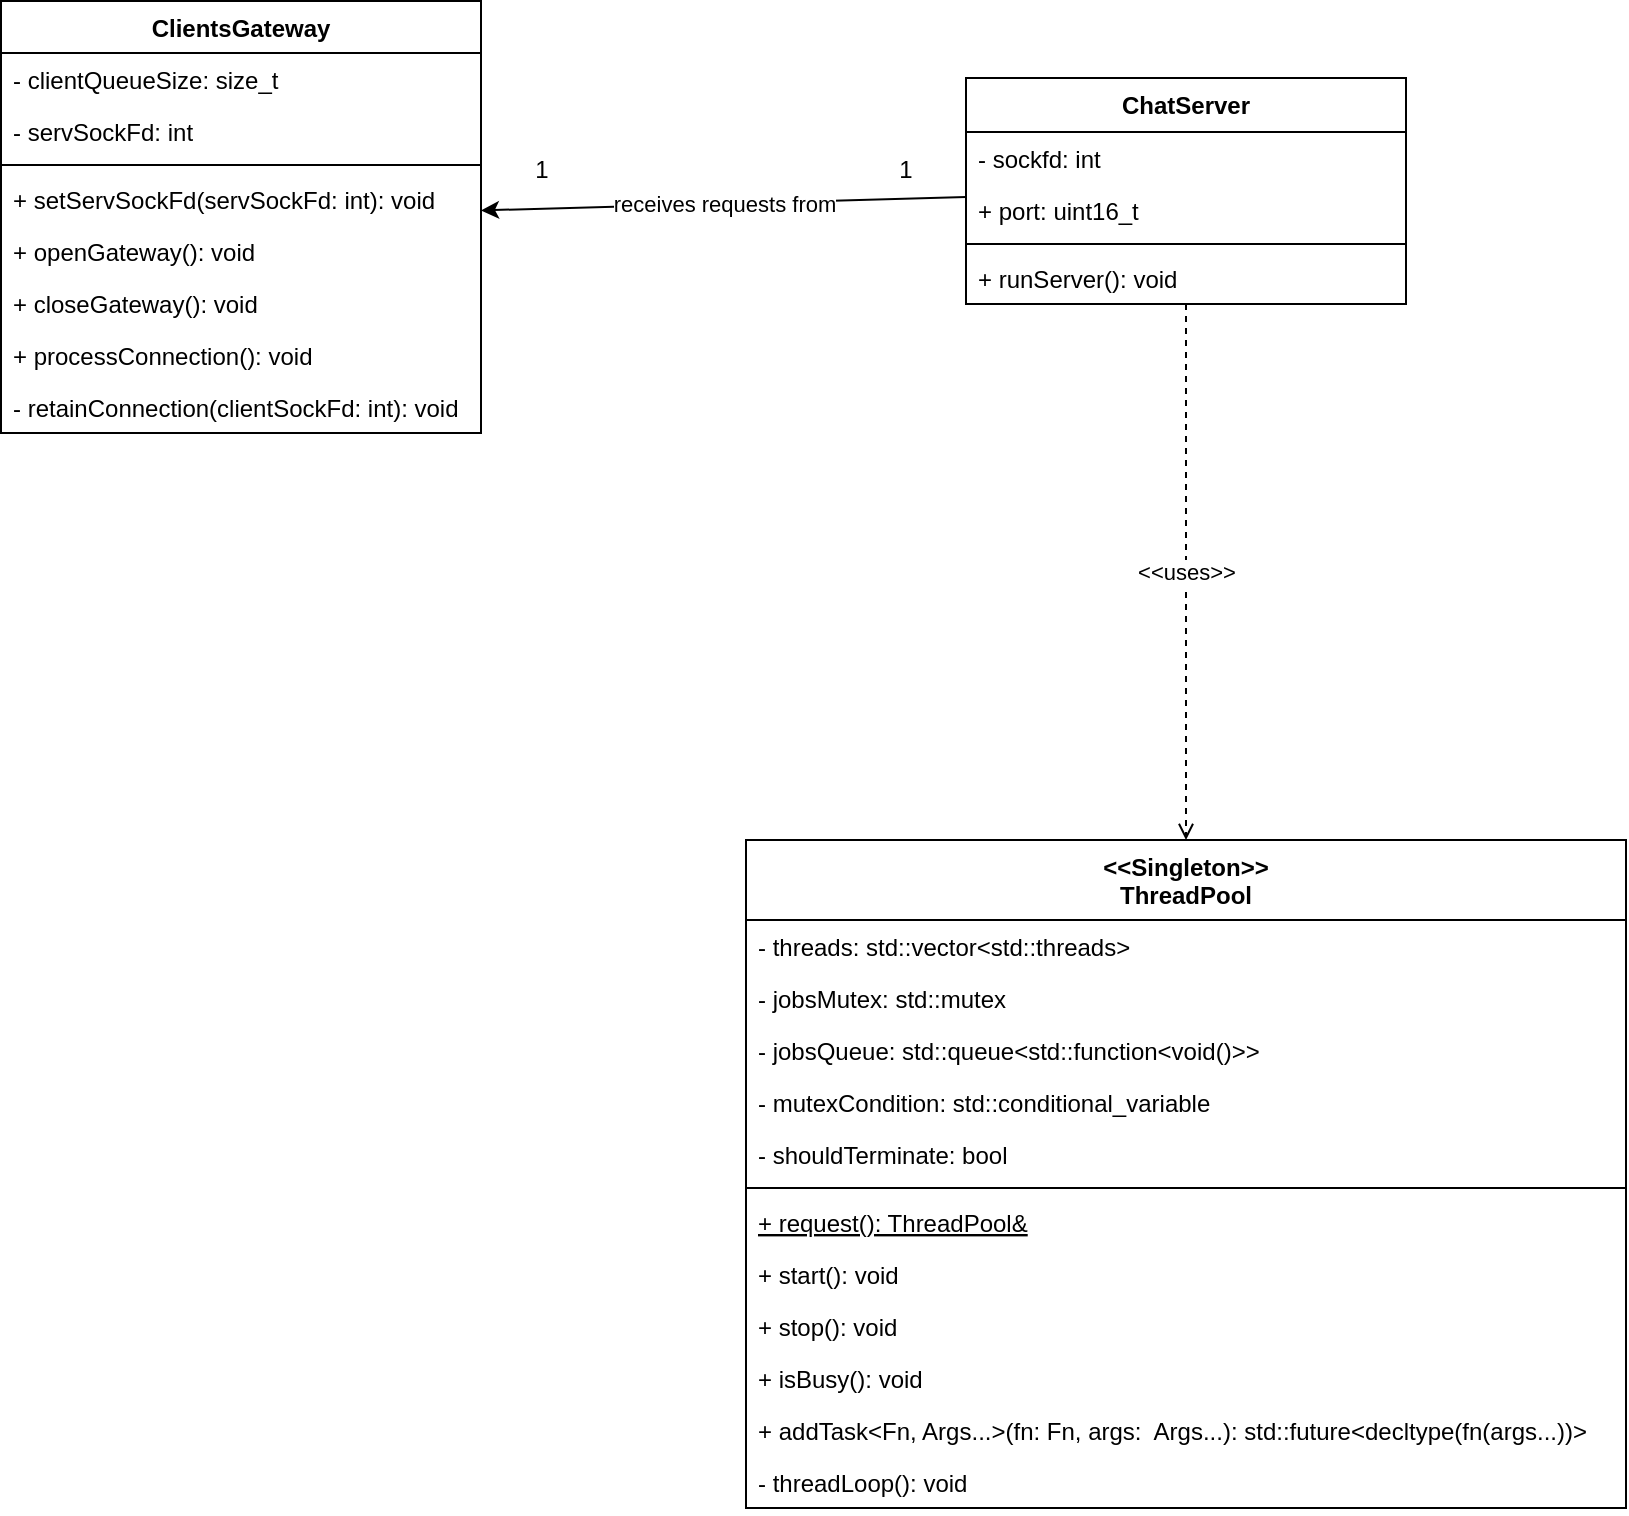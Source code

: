 <mxfile>
    <diagram id="BoCpd7uWycfdZ77BORsI" name="Page-1">
        <mxGraphModel dx="1014" dy="795" grid="1" gridSize="10" guides="1" tooltips="1" connect="1" arrows="1" fold="1" page="1" pageScale="1" pageWidth="850" pageHeight="1100" math="0" shadow="0">
            <root>
                <mxCell id="0"/>
                <mxCell id="1" parent="0"/>
                <mxCell id="27" value="&amp;lt;&amp;lt;uses&amp;gt;&amp;gt;" style="edgeStyle=none;html=1;entryX=0.5;entryY=0;entryDx=0;entryDy=0;dashed=1;endArrow=open;endFill=0;" parent="1" source="6" target="14" edge="1">
                    <mxGeometry relative="1" as="geometry"/>
                </mxCell>
                <mxCell id="92" value="receives requests from" style="edgeStyle=none;html=1;endArrow=classic;endFill=1;" parent="1" source="6" target="54" edge="1">
                    <mxGeometry relative="1" as="geometry"/>
                </mxCell>
                <mxCell id="6" value="ChatServer" style="swimlane;fontStyle=1;align=center;verticalAlign=top;childLayout=stackLayout;horizontal=1;startSize=27;horizontalStack=0;resizeParent=1;resizeParentMax=0;resizeLast=0;collapsible=1;marginBottom=0;" parent="1" vertex="1">
                    <mxGeometry x="590" y="219" width="220" height="113" as="geometry">
                        <mxRectangle x="120" y="230" width="100" height="30" as="alternateBounds"/>
                    </mxGeometry>
                </mxCell>
                <mxCell id="60" value="- sockfd: int" style="text;strokeColor=none;fillColor=none;align=left;verticalAlign=top;spacingLeft=4;spacingRight=4;overflow=hidden;rotatable=0;points=[[0,0.5],[1,0.5]];portConstraint=eastwest;" parent="6" vertex="1">
                    <mxGeometry y="27" width="220" height="26" as="geometry"/>
                </mxCell>
                <mxCell id="96" value="+ port: uint16_t" style="text;strokeColor=none;fillColor=none;align=left;verticalAlign=top;spacingLeft=4;spacingRight=4;overflow=hidden;rotatable=0;points=[[0,0.5],[1,0.5]];portConstraint=eastwest;" parent="6" vertex="1">
                    <mxGeometry y="53" width="220" height="26" as="geometry"/>
                </mxCell>
                <mxCell id="8" value="" style="line;strokeWidth=1;fillColor=none;align=left;verticalAlign=middle;spacingTop=-1;spacingLeft=3;spacingRight=3;rotatable=0;labelPosition=right;points=[];portConstraint=eastwest;strokeColor=inherit;" parent="6" vertex="1">
                    <mxGeometry y="79" width="220" height="8" as="geometry"/>
                </mxCell>
                <mxCell id="9" value="+ runServer(): void" style="text;strokeColor=none;fillColor=none;align=left;verticalAlign=top;spacingLeft=4;spacingRight=4;overflow=hidden;rotatable=0;points=[[0,0.5],[1,0.5]];portConstraint=eastwest;" parent="6" vertex="1">
                    <mxGeometry y="87" width="220" height="26" as="geometry"/>
                </mxCell>
                <mxCell id="14" value="&lt;&lt;Singleton&gt;&gt;&#xa;ThreadPool" style="swimlane;fontStyle=1;align=center;verticalAlign=top;childLayout=stackLayout;horizontal=1;startSize=40;horizontalStack=0;resizeParent=1;resizeParentMax=0;resizeLast=0;collapsible=1;marginBottom=0;" parent="1" vertex="1">
                    <mxGeometry x="480" y="600" width="440" height="334" as="geometry">
                        <mxRectangle x="250" y="610" width="120" height="40" as="alternateBounds"/>
                    </mxGeometry>
                </mxCell>
                <mxCell id="17" value="- threads: std::vector&lt;std::threads&gt;" style="text;strokeColor=none;fillColor=none;align=left;verticalAlign=top;spacingLeft=4;spacingRight=4;overflow=hidden;rotatable=0;points=[[0,0.5],[1,0.5]];portConstraint=eastwest;" parent="14" vertex="1">
                    <mxGeometry y="40" width="440" height="26" as="geometry"/>
                </mxCell>
                <mxCell id="18" value="- jobsMutex: std::mutex" style="text;strokeColor=none;fillColor=none;align=left;verticalAlign=top;spacingLeft=4;spacingRight=4;overflow=hidden;rotatable=0;points=[[0,0.5],[1,0.5]];portConstraint=eastwest;" parent="14" vertex="1">
                    <mxGeometry y="66" width="440" height="26" as="geometry"/>
                </mxCell>
                <mxCell id="19" value="- jobsQueue: std::queue&lt;std::function&lt;void()&gt;&gt;" style="text;strokeColor=none;fillColor=none;align=left;verticalAlign=top;spacingLeft=4;spacingRight=4;overflow=hidden;rotatable=0;points=[[0,0.5],[1,0.5]];portConstraint=eastwest;" parent="14" vertex="1">
                    <mxGeometry y="92" width="440" height="26" as="geometry"/>
                </mxCell>
                <mxCell id="20" value="- mutexCondition: std::conditional_variable" style="text;strokeColor=none;fillColor=none;align=left;verticalAlign=top;spacingLeft=4;spacingRight=4;overflow=hidden;rotatable=0;points=[[0,0.5],[1,0.5]];portConstraint=eastwest;" parent="14" vertex="1">
                    <mxGeometry y="118" width="440" height="26" as="geometry"/>
                </mxCell>
                <mxCell id="21" value="- shouldTerminate: bool" style="text;strokeColor=none;fillColor=none;align=left;verticalAlign=top;spacingLeft=4;spacingRight=4;overflow=hidden;rotatable=0;points=[[0,0.5],[1,0.5]];portConstraint=eastwest;" parent="14" vertex="1">
                    <mxGeometry y="144" width="440" height="26" as="geometry"/>
                </mxCell>
                <mxCell id="16" value="" style="line;strokeWidth=1;fillColor=none;align=left;verticalAlign=middle;spacingTop=-1;spacingLeft=3;spacingRight=3;rotatable=0;labelPosition=right;points=[];portConstraint=eastwest;strokeColor=inherit;" parent="14" vertex="1">
                    <mxGeometry y="170" width="440" height="8" as="geometry"/>
                </mxCell>
                <mxCell id="22" value="+ request(): ThreadPool&amp;" style="text;strokeColor=none;fillColor=none;align=left;verticalAlign=top;spacingLeft=4;spacingRight=4;overflow=hidden;rotatable=0;points=[[0,0.5],[1,0.5]];portConstraint=eastwest;fontStyle=4" parent="14" vertex="1">
                    <mxGeometry y="178" width="440" height="26" as="geometry"/>
                </mxCell>
                <mxCell id="23" value="+ start(): void" style="text;strokeColor=none;fillColor=none;align=left;verticalAlign=top;spacingLeft=4;spacingRight=4;overflow=hidden;rotatable=0;points=[[0,0.5],[1,0.5]];portConstraint=eastwest;" parent="14" vertex="1">
                    <mxGeometry y="204" width="440" height="26" as="geometry"/>
                </mxCell>
                <mxCell id="24" value="+ stop(): void" style="text;strokeColor=none;fillColor=none;align=left;verticalAlign=top;spacingLeft=4;spacingRight=4;overflow=hidden;rotatable=0;points=[[0,0.5],[1,0.5]];portConstraint=eastwest;" parent="14" vertex="1">
                    <mxGeometry y="230" width="440" height="26" as="geometry"/>
                </mxCell>
                <mxCell id="25" value="+ isBusy(): void" style="text;strokeColor=none;fillColor=none;align=left;verticalAlign=top;spacingLeft=4;spacingRight=4;overflow=hidden;rotatable=0;points=[[0,0.5],[1,0.5]];portConstraint=eastwest;" parent="14" vertex="1">
                    <mxGeometry y="256" width="440" height="26" as="geometry"/>
                </mxCell>
                <mxCell id="26" value="+ addTask&lt;Fn, Args...&gt;(fn: Fn, args:  Args...): std::future&lt;decltype(fn(args...))&gt;" style="text;strokeColor=none;fillColor=none;align=left;verticalAlign=top;spacingLeft=4;spacingRight=4;overflow=hidden;rotatable=0;points=[[0,0.5],[1,0.5]];portConstraint=eastwest;" parent="14" vertex="1">
                    <mxGeometry y="282" width="440" height="26" as="geometry"/>
                </mxCell>
                <mxCell id="15" value="- threadLoop(): void" style="text;strokeColor=none;fillColor=none;align=left;verticalAlign=top;spacingLeft=4;spacingRight=4;overflow=hidden;rotatable=0;points=[[0,0.5],[1,0.5]];portConstraint=eastwest;" parent="14" vertex="1">
                    <mxGeometry y="308" width="440" height="26" as="geometry"/>
                </mxCell>
                <mxCell id="44" style="edgeStyle=none;html=1;entryX=0.504;entryY=0.984;entryDx=0;entryDy=0;entryPerimeter=0;endArrow=block;endFill=0;" parent="1" edge="1">
                    <mxGeometry relative="1" as="geometry">
                        <mxPoint x="620.226" y="280" as="sourcePoint"/>
                    </mxGeometry>
                </mxCell>
                <mxCell id="54" value="ClientsGateway" style="swimlane;fontStyle=1;align=center;verticalAlign=top;childLayout=stackLayout;horizontal=1;startSize=26;horizontalStack=0;resizeParent=1;resizeParentMax=0;resizeLast=0;collapsible=1;marginBottom=0;" parent="1" vertex="1">
                    <mxGeometry x="107.5" y="180.5" width="240" height="216" as="geometry"/>
                </mxCell>
                <mxCell id="59" value="- clientQueueSize: size_t" style="text;strokeColor=none;fillColor=none;align=left;verticalAlign=top;spacingLeft=4;spacingRight=4;overflow=hidden;rotatable=0;points=[[0,0.5],[1,0.5]];portConstraint=eastwest;" parent="54" vertex="1">
                    <mxGeometry y="26" width="240" height="26" as="geometry"/>
                </mxCell>
                <mxCell id="58" value="- servSockFd: int" style="text;strokeColor=none;fillColor=none;align=left;verticalAlign=top;spacingLeft=4;spacingRight=4;overflow=hidden;rotatable=0;points=[[0,0.5],[1,0.5]];portConstraint=eastwest;" parent="54" vertex="1">
                    <mxGeometry y="52" width="240" height="26" as="geometry"/>
                </mxCell>
                <mxCell id="56" value="" style="line;strokeWidth=1;fillColor=none;align=left;verticalAlign=middle;spacingTop=-1;spacingLeft=3;spacingRight=3;rotatable=0;labelPosition=right;points=[];portConstraint=eastwest;strokeColor=inherit;" parent="54" vertex="1">
                    <mxGeometry y="78" width="240" height="8" as="geometry"/>
                </mxCell>
                <mxCell id="97" value="+ setServSockFd(servSockFd: int): void" style="text;strokeColor=none;fillColor=none;align=left;verticalAlign=top;spacingLeft=4;spacingRight=4;overflow=hidden;rotatable=0;points=[[0,0.5],[1,0.5]];portConstraint=eastwest;" parent="54" vertex="1">
                    <mxGeometry y="86" width="240" height="26" as="geometry"/>
                </mxCell>
                <mxCell id="98" value="+ openGateway(): void" style="text;strokeColor=none;fillColor=none;align=left;verticalAlign=top;spacingLeft=4;spacingRight=4;overflow=hidden;rotatable=0;points=[[0,0.5],[1,0.5]];portConstraint=eastwest;" parent="54" vertex="1">
                    <mxGeometry y="112" width="240" height="26" as="geometry"/>
                </mxCell>
                <mxCell id="99" value="+ closeGateway(): void" style="text;strokeColor=none;fillColor=none;align=left;verticalAlign=top;spacingLeft=4;spacingRight=4;overflow=hidden;rotatable=0;points=[[0,0.5],[1,0.5]];portConstraint=eastwest;" parent="54" vertex="1">
                    <mxGeometry y="138" width="240" height="26" as="geometry"/>
                </mxCell>
                <mxCell id="57" value="+ processConnection(): void" style="text;strokeColor=none;fillColor=none;align=left;verticalAlign=top;spacingLeft=4;spacingRight=4;overflow=hidden;rotatable=0;points=[[0,0.5],[1,0.5]];portConstraint=eastwest;" parent="54" vertex="1">
                    <mxGeometry y="164" width="240" height="26" as="geometry"/>
                </mxCell>
                <mxCell id="83" value="- retainConnection(clientSockFd: int): void" style="text;strokeColor=none;fillColor=none;align=left;verticalAlign=top;spacingLeft=4;spacingRight=4;overflow=hidden;rotatable=0;points=[[0,0.5],[1,0.5]];portConstraint=eastwest;" parent="54" vertex="1">
                    <mxGeometry y="190" width="240" height="26" as="geometry"/>
                </mxCell>
                <mxCell id="93" value="1" style="text;html=1;strokeColor=none;fillColor=none;align=center;verticalAlign=middle;whiteSpace=wrap;rounded=0;" parent="1" vertex="1">
                    <mxGeometry x="347.5" y="250" width="60" height="30" as="geometry"/>
                </mxCell>
                <mxCell id="94" value="1" style="text;html=1;strokeColor=none;fillColor=none;align=center;verticalAlign=middle;whiteSpace=wrap;rounded=0;" parent="1" vertex="1">
                    <mxGeometry x="530" y="250" width="60" height="30" as="geometry"/>
                </mxCell>
            </root>
        </mxGraphModel>
    </diagram>
</mxfile>